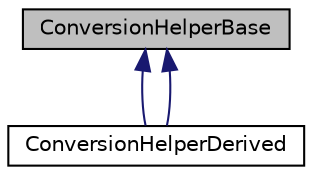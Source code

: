 digraph "ConversionHelperBase"
{
 // LATEX_PDF_SIZE
  edge [fontname="Helvetica",fontsize="10",labelfontname="Helvetica",labelfontsize="10"];
  node [fontname="Helvetica",fontsize="10",shape=record];
  Node1 [label="ConversionHelperBase",height=0.2,width=0.4,color="black", fillcolor="grey75", style="filled", fontcolor="black",tooltip=" "];
  Node1 -> Node2 [dir="back",color="midnightblue",fontsize="10",style="solid",fontname="Helvetica"];
  Node2 [label="ConversionHelperDerived",height=0.2,width=0.4,color="black", fillcolor="white", style="filled",URL="$class_conversion_helper_derived.html",tooltip=" "];
  Node1 -> Node2 [dir="back",color="midnightblue",fontsize="10",style="solid",fontname="Helvetica"];
}

